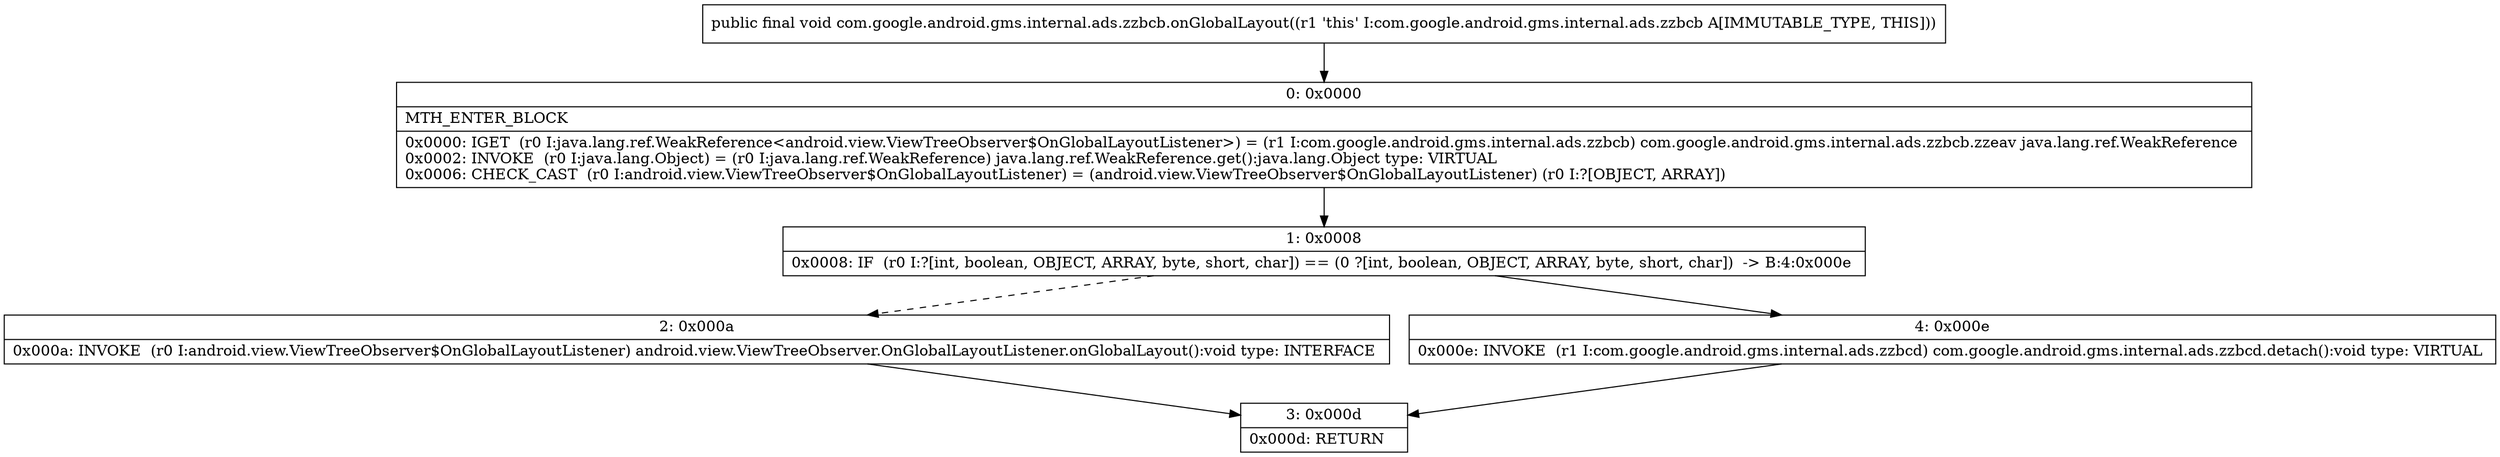 digraph "CFG forcom.google.android.gms.internal.ads.zzbcb.onGlobalLayout()V" {
Node_0 [shape=record,label="{0\:\ 0x0000|MTH_ENTER_BLOCK\l|0x0000: IGET  (r0 I:java.lang.ref.WeakReference\<android.view.ViewTreeObserver$OnGlobalLayoutListener\>) = (r1 I:com.google.android.gms.internal.ads.zzbcb) com.google.android.gms.internal.ads.zzbcb.zzeav java.lang.ref.WeakReference \l0x0002: INVOKE  (r0 I:java.lang.Object) = (r0 I:java.lang.ref.WeakReference) java.lang.ref.WeakReference.get():java.lang.Object type: VIRTUAL \l0x0006: CHECK_CAST  (r0 I:android.view.ViewTreeObserver$OnGlobalLayoutListener) = (android.view.ViewTreeObserver$OnGlobalLayoutListener) (r0 I:?[OBJECT, ARRAY]) \l}"];
Node_1 [shape=record,label="{1\:\ 0x0008|0x0008: IF  (r0 I:?[int, boolean, OBJECT, ARRAY, byte, short, char]) == (0 ?[int, boolean, OBJECT, ARRAY, byte, short, char])  \-\> B:4:0x000e \l}"];
Node_2 [shape=record,label="{2\:\ 0x000a|0x000a: INVOKE  (r0 I:android.view.ViewTreeObserver$OnGlobalLayoutListener) android.view.ViewTreeObserver.OnGlobalLayoutListener.onGlobalLayout():void type: INTERFACE \l}"];
Node_3 [shape=record,label="{3\:\ 0x000d|0x000d: RETURN   \l}"];
Node_4 [shape=record,label="{4\:\ 0x000e|0x000e: INVOKE  (r1 I:com.google.android.gms.internal.ads.zzbcd) com.google.android.gms.internal.ads.zzbcd.detach():void type: VIRTUAL \l}"];
MethodNode[shape=record,label="{public final void com.google.android.gms.internal.ads.zzbcb.onGlobalLayout((r1 'this' I:com.google.android.gms.internal.ads.zzbcb A[IMMUTABLE_TYPE, THIS])) }"];
MethodNode -> Node_0;
Node_0 -> Node_1;
Node_1 -> Node_2[style=dashed];
Node_1 -> Node_4;
Node_2 -> Node_3;
Node_4 -> Node_3;
}

